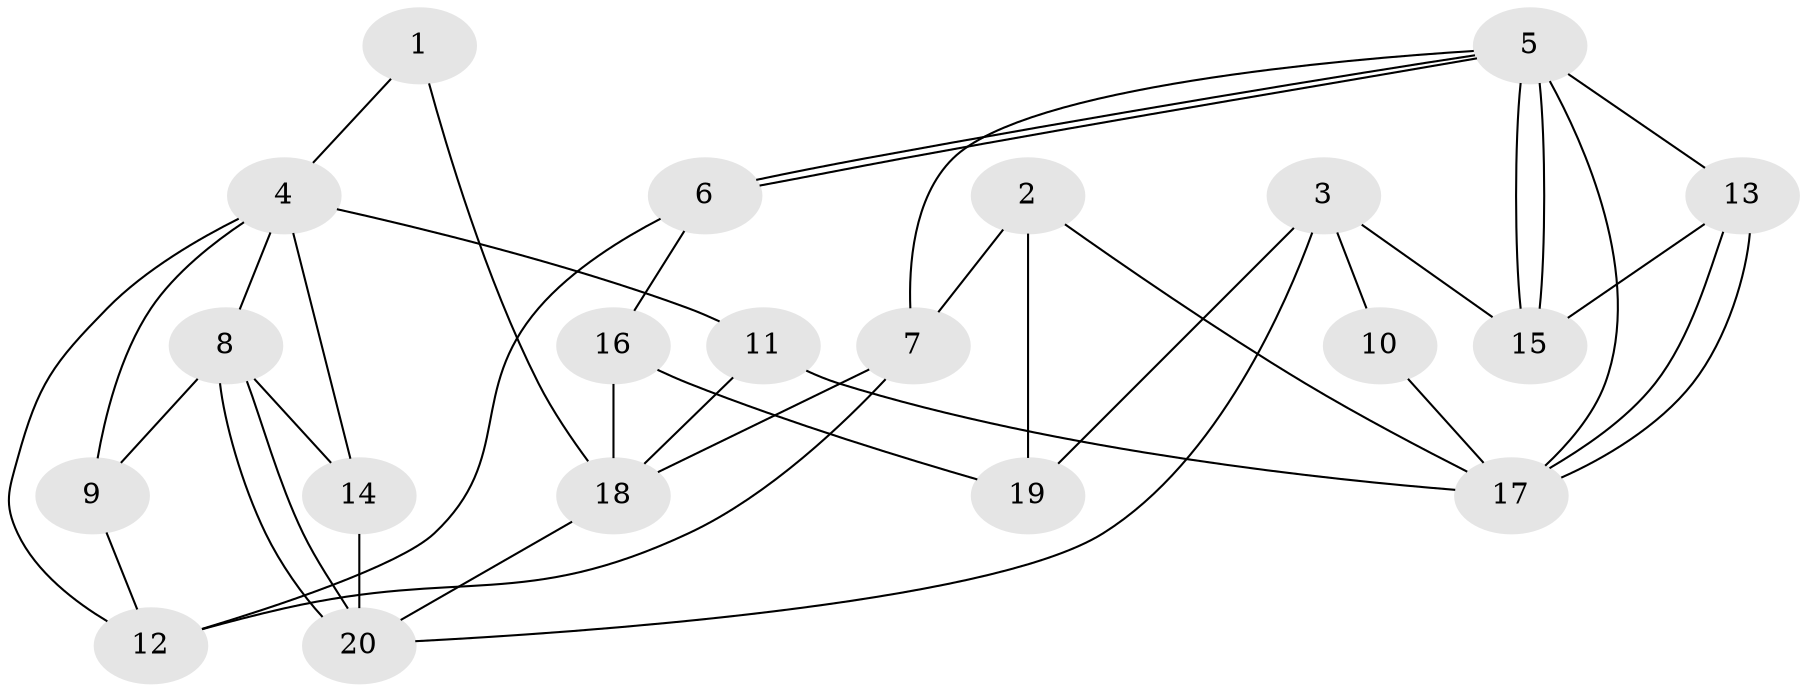 // Generated by graph-tools (version 1.1) at 2025/46/02/15/25 05:46:28]
// undirected, 20 vertices, 40 edges
graph export_dot {
graph [start="1"]
  node [color=gray90,style=filled];
  1;
  2;
  3;
  4;
  5;
  6;
  7;
  8;
  9;
  10;
  11;
  12;
  13;
  14;
  15;
  16;
  17;
  18;
  19;
  20;
  1 -- 4;
  1 -- 18;
  2 -- 7;
  2 -- 17;
  2 -- 19;
  3 -- 19;
  3 -- 15;
  3 -- 10;
  3 -- 20;
  4 -- 8;
  4 -- 14;
  4 -- 9;
  4 -- 11;
  4 -- 12;
  5 -- 15;
  5 -- 15;
  5 -- 6;
  5 -- 6;
  5 -- 7;
  5 -- 13;
  5 -- 17;
  6 -- 12;
  6 -- 16;
  7 -- 18;
  7 -- 12;
  8 -- 20;
  8 -- 20;
  8 -- 9;
  8 -- 14;
  9 -- 12;
  10 -- 17;
  11 -- 17;
  11 -- 18;
  13 -- 17;
  13 -- 17;
  13 -- 15;
  14 -- 20;
  16 -- 18;
  16 -- 19;
  18 -- 20;
}
